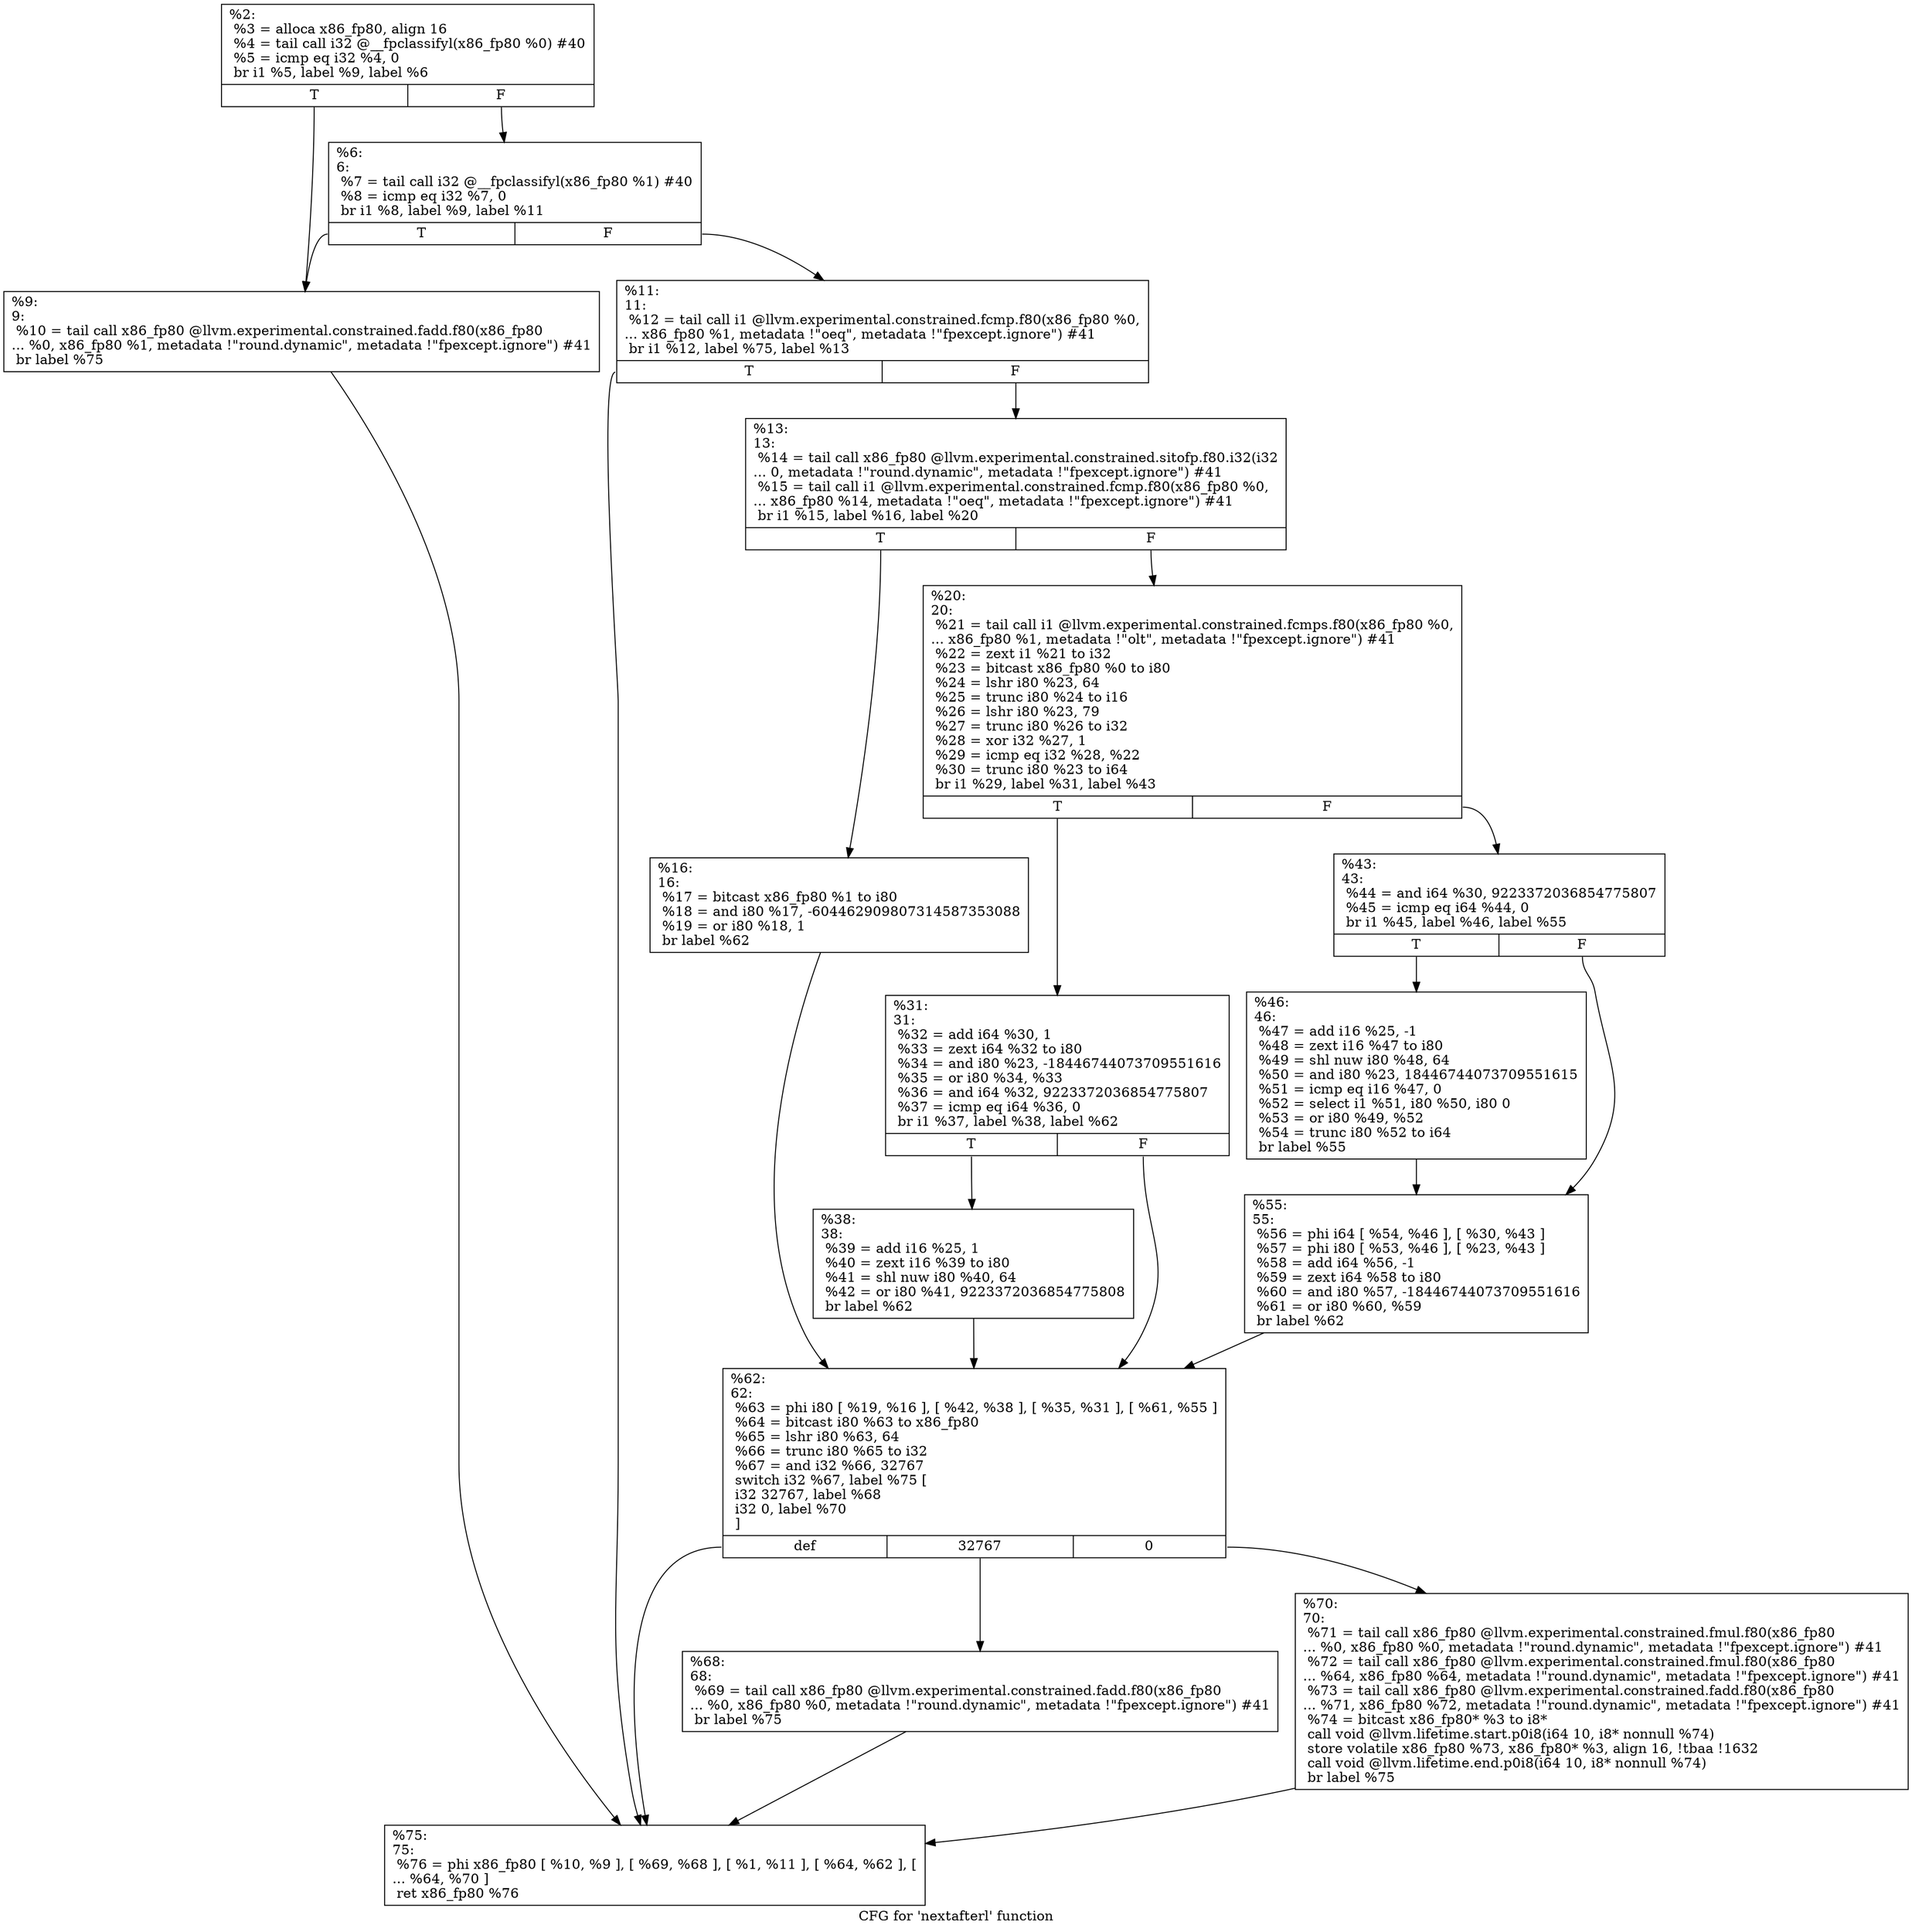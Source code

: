 digraph "CFG for 'nextafterl' function" {
	label="CFG for 'nextafterl' function";

	Node0x1cf44a0 [shape=record,label="{%2:\l  %3 = alloca x86_fp80, align 16\l  %4 = tail call i32 @__fpclassifyl(x86_fp80 %0) #40\l  %5 = icmp eq i32 %4, 0\l  br i1 %5, label %9, label %6\l|{<s0>T|<s1>F}}"];
	Node0x1cf44a0:s0 -> Node0x1cf4540;
	Node0x1cf44a0:s1 -> Node0x1cf44f0;
	Node0x1cf44f0 [shape=record,label="{%6:\l6:                                                \l  %7 = tail call i32 @__fpclassifyl(x86_fp80 %1) #40\l  %8 = icmp eq i32 %7, 0\l  br i1 %8, label %9, label %11\l|{<s0>T|<s1>F}}"];
	Node0x1cf44f0:s0 -> Node0x1cf4540;
	Node0x1cf44f0:s1 -> Node0x1cf4590;
	Node0x1cf4540 [shape=record,label="{%9:\l9:                                                \l  %10 = tail call x86_fp80 @llvm.experimental.constrained.fadd.f80(x86_fp80\l... %0, x86_fp80 %1, metadata !\"round.dynamic\", metadata !\"fpexcept.ignore\") #41\l  br label %75\l}"];
	Node0x1cf4540 -> Node0x1cf4950;
	Node0x1cf4590 [shape=record,label="{%11:\l11:                                               \l  %12 = tail call i1 @llvm.experimental.constrained.fcmp.f80(x86_fp80 %0,\l... x86_fp80 %1, metadata !\"oeq\", metadata !\"fpexcept.ignore\") #41\l  br i1 %12, label %75, label %13\l|{<s0>T|<s1>F}}"];
	Node0x1cf4590:s0 -> Node0x1cf4950;
	Node0x1cf4590:s1 -> Node0x1cf45e0;
	Node0x1cf45e0 [shape=record,label="{%13:\l13:                                               \l  %14 = tail call x86_fp80 @llvm.experimental.constrained.sitofp.f80.i32(i32\l... 0, metadata !\"round.dynamic\", metadata !\"fpexcept.ignore\") #41\l  %15 = tail call i1 @llvm.experimental.constrained.fcmp.f80(x86_fp80 %0,\l... x86_fp80 %14, metadata !\"oeq\", metadata !\"fpexcept.ignore\") #41\l  br i1 %15, label %16, label %20\l|{<s0>T|<s1>F}}"];
	Node0x1cf45e0:s0 -> Node0x1cf4630;
	Node0x1cf45e0:s1 -> Node0x1cf4680;
	Node0x1cf4630 [shape=record,label="{%16:\l16:                                               \l  %17 = bitcast x86_fp80 %1 to i80\l  %18 = and i80 %17, -604462909807314587353088\l  %19 = or i80 %18, 1\l  br label %62\l}"];
	Node0x1cf4630 -> Node0x1cf4860;
	Node0x1cf4680 [shape=record,label="{%20:\l20:                                               \l  %21 = tail call i1 @llvm.experimental.constrained.fcmps.f80(x86_fp80 %0,\l... x86_fp80 %1, metadata !\"olt\", metadata !\"fpexcept.ignore\") #41\l  %22 = zext i1 %21 to i32\l  %23 = bitcast x86_fp80 %0 to i80\l  %24 = lshr i80 %23, 64\l  %25 = trunc i80 %24 to i16\l  %26 = lshr i80 %23, 79\l  %27 = trunc i80 %26 to i32\l  %28 = xor i32 %27, 1\l  %29 = icmp eq i32 %28, %22\l  %30 = trunc i80 %23 to i64\l  br i1 %29, label %31, label %43\l|{<s0>T|<s1>F}}"];
	Node0x1cf4680:s0 -> Node0x1cf46d0;
	Node0x1cf4680:s1 -> Node0x1cf4770;
	Node0x1cf46d0 [shape=record,label="{%31:\l31:                                               \l  %32 = add i64 %30, 1\l  %33 = zext i64 %32 to i80\l  %34 = and i80 %23, -18446744073709551616\l  %35 = or i80 %34, %33\l  %36 = and i64 %32, 9223372036854775807\l  %37 = icmp eq i64 %36, 0\l  br i1 %37, label %38, label %62\l|{<s0>T|<s1>F}}"];
	Node0x1cf46d0:s0 -> Node0x1cf4720;
	Node0x1cf46d0:s1 -> Node0x1cf4860;
	Node0x1cf4720 [shape=record,label="{%38:\l38:                                               \l  %39 = add i16 %25, 1\l  %40 = zext i16 %39 to i80\l  %41 = shl nuw i80 %40, 64\l  %42 = or i80 %41, 9223372036854775808\l  br label %62\l}"];
	Node0x1cf4720 -> Node0x1cf4860;
	Node0x1cf4770 [shape=record,label="{%43:\l43:                                               \l  %44 = and i64 %30, 9223372036854775807\l  %45 = icmp eq i64 %44, 0\l  br i1 %45, label %46, label %55\l|{<s0>T|<s1>F}}"];
	Node0x1cf4770:s0 -> Node0x1cf47c0;
	Node0x1cf4770:s1 -> Node0x1cf4810;
	Node0x1cf47c0 [shape=record,label="{%46:\l46:                                               \l  %47 = add i16 %25, -1\l  %48 = zext i16 %47 to i80\l  %49 = shl nuw i80 %48, 64\l  %50 = and i80 %23, 18446744073709551615\l  %51 = icmp eq i16 %47, 0\l  %52 = select i1 %51, i80 %50, i80 0\l  %53 = or i80 %49, %52\l  %54 = trunc i80 %52 to i64\l  br label %55\l}"];
	Node0x1cf47c0 -> Node0x1cf4810;
	Node0x1cf4810 [shape=record,label="{%55:\l55:                                               \l  %56 = phi i64 [ %54, %46 ], [ %30, %43 ]\l  %57 = phi i80 [ %53, %46 ], [ %23, %43 ]\l  %58 = add i64 %56, -1\l  %59 = zext i64 %58 to i80\l  %60 = and i80 %57, -18446744073709551616\l  %61 = or i80 %60, %59\l  br label %62\l}"];
	Node0x1cf4810 -> Node0x1cf4860;
	Node0x1cf4860 [shape=record,label="{%62:\l62:                                               \l  %63 = phi i80 [ %19, %16 ], [ %42, %38 ], [ %35, %31 ], [ %61, %55 ]\l  %64 = bitcast i80 %63 to x86_fp80\l  %65 = lshr i80 %63, 64\l  %66 = trunc i80 %65 to i32\l  %67 = and i32 %66, 32767\l  switch i32 %67, label %75 [\l    i32 32767, label %68\l    i32 0, label %70\l  ]\l|{<s0>def|<s1>32767|<s2>0}}"];
	Node0x1cf4860:s0 -> Node0x1cf4950;
	Node0x1cf4860:s1 -> Node0x1cf48b0;
	Node0x1cf4860:s2 -> Node0x1cf4900;
	Node0x1cf48b0 [shape=record,label="{%68:\l68:                                               \l  %69 = tail call x86_fp80 @llvm.experimental.constrained.fadd.f80(x86_fp80\l... %0, x86_fp80 %0, metadata !\"round.dynamic\", metadata !\"fpexcept.ignore\") #41\l  br label %75\l}"];
	Node0x1cf48b0 -> Node0x1cf4950;
	Node0x1cf4900 [shape=record,label="{%70:\l70:                                               \l  %71 = tail call x86_fp80 @llvm.experimental.constrained.fmul.f80(x86_fp80\l... %0, x86_fp80 %0, metadata !\"round.dynamic\", metadata !\"fpexcept.ignore\") #41\l  %72 = tail call x86_fp80 @llvm.experimental.constrained.fmul.f80(x86_fp80\l... %64, x86_fp80 %64, metadata !\"round.dynamic\", metadata !\"fpexcept.ignore\") #41\l  %73 = tail call x86_fp80 @llvm.experimental.constrained.fadd.f80(x86_fp80\l... %71, x86_fp80 %72, metadata !\"round.dynamic\", metadata !\"fpexcept.ignore\") #41\l  %74 = bitcast x86_fp80* %3 to i8*\l  call void @llvm.lifetime.start.p0i8(i64 10, i8* nonnull %74)\l  store volatile x86_fp80 %73, x86_fp80* %3, align 16, !tbaa !1632\l  call void @llvm.lifetime.end.p0i8(i64 10, i8* nonnull %74)\l  br label %75\l}"];
	Node0x1cf4900 -> Node0x1cf4950;
	Node0x1cf4950 [shape=record,label="{%75:\l75:                                               \l  %76 = phi x86_fp80 [ %10, %9 ], [ %69, %68 ], [ %1, %11 ], [ %64, %62 ], [\l... %64, %70 ]\l  ret x86_fp80 %76\l}"];
}
